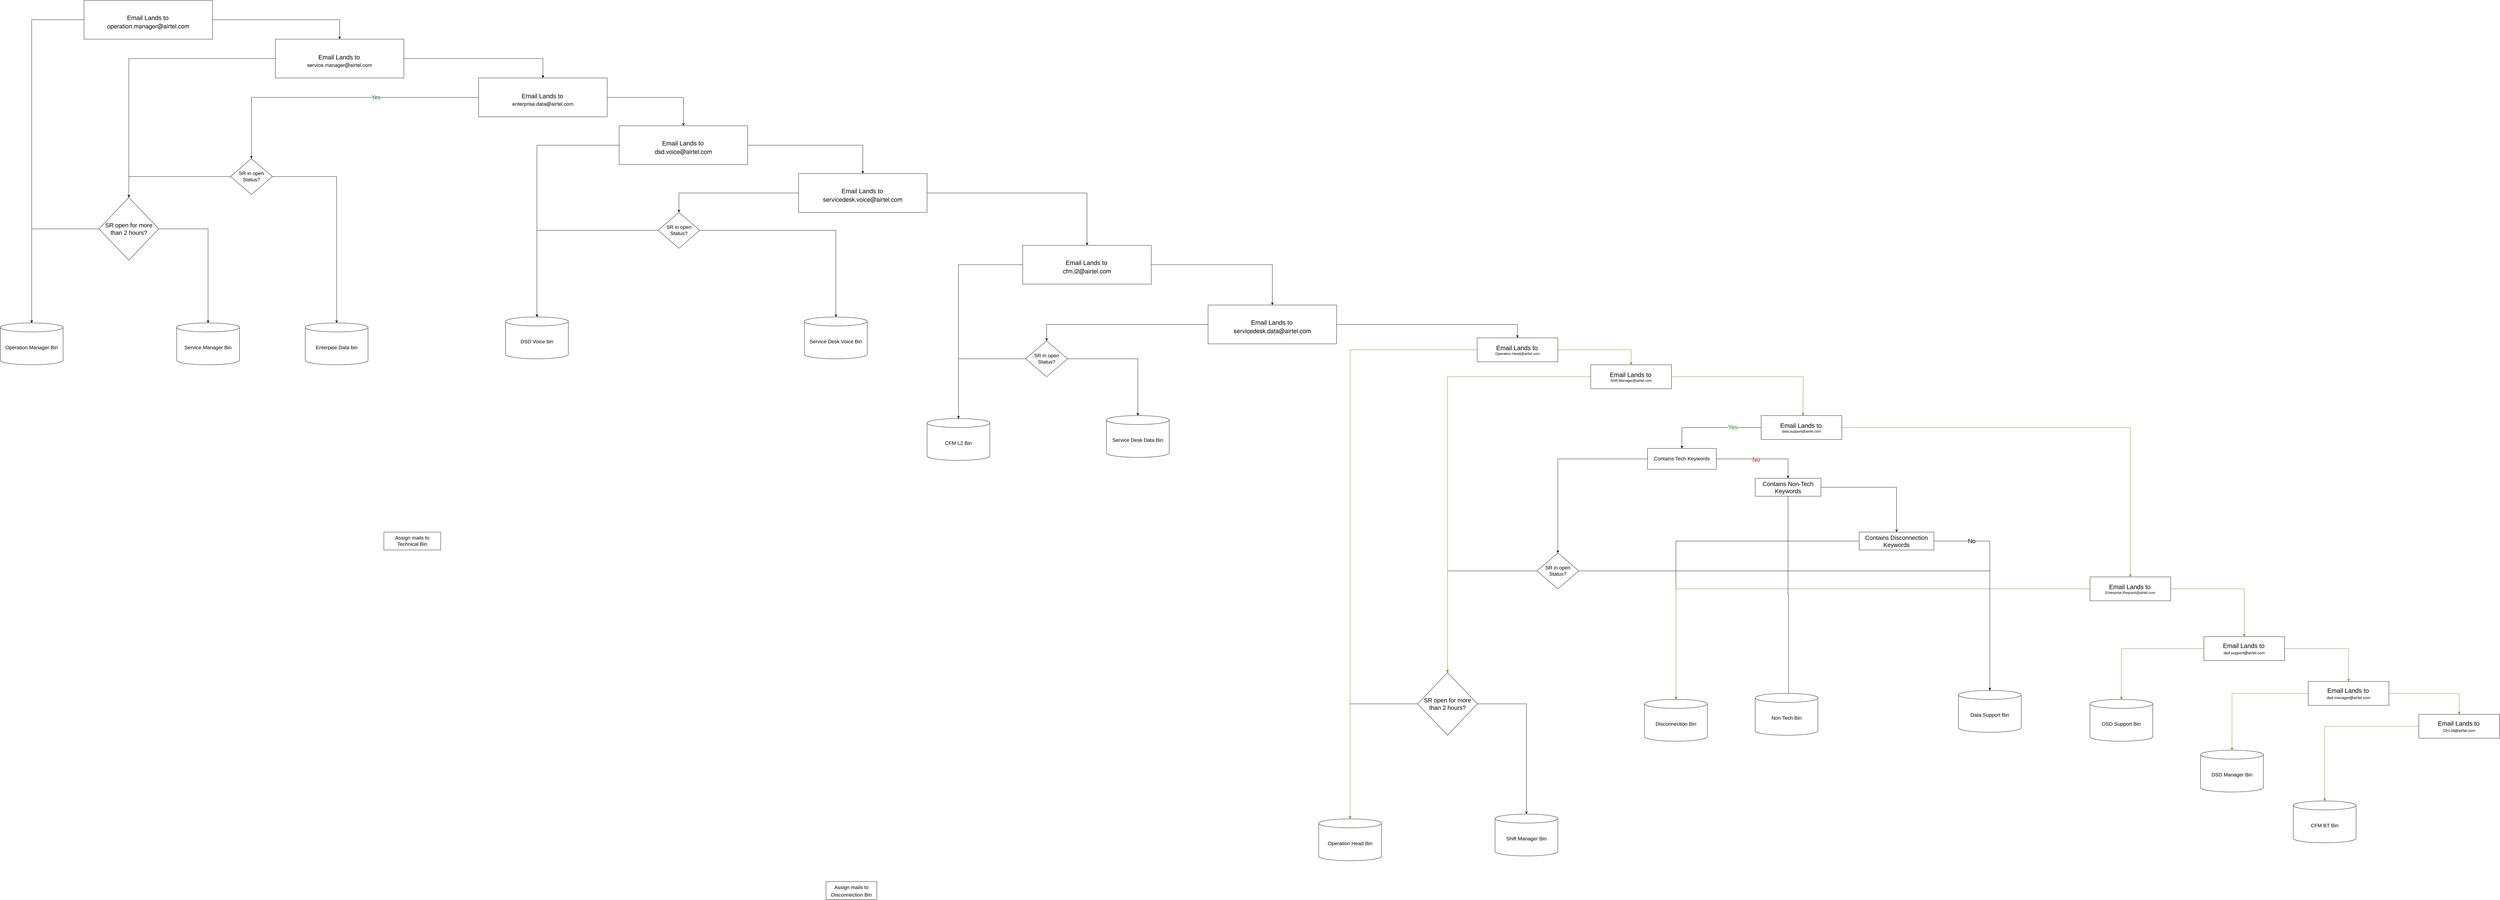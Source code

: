 <mxfile version="15.4.3" type="github">
  <diagram id="fSdKnkM4jwWLLz93tdnN" name="Page-1">
    <mxGraphModel dx="5184" dy="2658" grid="1" gridSize="10" guides="1" tooltips="1" connect="1" arrows="1" fold="1" page="1" pageScale="1" pageWidth="827" pageHeight="1169" math="0" shadow="0">
      <root>
        <mxCell id="0" />
        <mxCell id="1" parent="0" />
        <mxCell id="80u5x54LaO3btrXReR5X-9" value="" style="edgeStyle=orthogonalEdgeStyle;rounded=0;orthogonalLoop=1;jettySize=auto;html=1;entryX=0.5;entryY=0;entryDx=0;entryDy=0;" parent="1" source="80u5x54LaO3btrXReR5X-2" target="u6CdAD8OhafTvienVMci-5" edge="1">
          <mxGeometry relative="1" as="geometry">
            <mxPoint x="-1305" y="-270.0" as="targetPoint" />
          </mxGeometry>
        </mxCell>
        <mxCell id="80u5x54LaO3btrXReR5X-10" value="Yes" style="edgeLabel;html=1;align=center;verticalAlign=middle;resizable=0;points=[];fontSize=18;fontColor=#006600;" parent="80u5x54LaO3btrXReR5X-9" vertex="1" connectable="0">
          <mxGeometry x="-0.204" y="-2" relative="1" as="geometry">
            <mxPoint x="40" y="2" as="offset" />
          </mxGeometry>
        </mxCell>
        <mxCell id="u6CdAD8OhafTvienVMci-36" style="edgeStyle=orthogonalEdgeStyle;rounded=0;orthogonalLoop=1;jettySize=auto;html=1;entryX=0.5;entryY=0;entryDx=0;entryDy=0;fontSize=20;" edge="1" parent="1" source="80u5x54LaO3btrXReR5X-2" target="u6CdAD8OhafTvienVMci-35">
          <mxGeometry relative="1" as="geometry" />
        </mxCell>
        <mxCell id="80u5x54LaO3btrXReR5X-2" value="&lt;br&gt;&lt;font style=&quot;font-size: 21px&quot;&gt;Email Lands to&lt;/font&gt;&amp;nbsp;&lt;br&gt;&lt;p class=&quot;p1&quot; style=&quot;margin: 0px ; font-stretch: normal ; line-height: normal ; font-family: &amp;#34;helvetica neue&amp;#34;&quot;&gt;&lt;font style=&quot;font-size: 17px&quot;&gt;enterprise.data@airtel.com&lt;/font&gt;&lt;/p&gt;" style="rounded=0;whiteSpace=wrap;html=1;" parent="1" vertex="1">
          <mxGeometry x="-510" y="-680" width="430" height="130" as="geometry" />
        </mxCell>
        <mxCell id="80u5x54LaO3btrXReR5X-15" value="" style="edgeStyle=orthogonalEdgeStyle;rounded=0;orthogonalLoop=1;jettySize=auto;html=1;fontSize=18;fontColor=#FF0000;" parent="1" source="80u5x54LaO3btrXReR5X-11" target="80u5x54LaO3btrXReR5X-14" edge="1">
          <mxGeometry relative="1" as="geometry" />
        </mxCell>
        <mxCell id="80u5x54LaO3btrXReR5X-33" value="Yes" style="edgeLabel;html=1;align=center;verticalAlign=middle;resizable=0;points=[];fontSize=20;fontColor=#009900;" parent="80u5x54LaO3btrXReR5X-15" vertex="1" connectable="0">
          <mxGeometry x="-0.424" y="-2" relative="1" as="geometry">
            <mxPoint x="1" as="offset" />
          </mxGeometry>
        </mxCell>
        <mxCell id="u6CdAD8OhafTvienVMci-88" style="edgeStyle=orthogonalEdgeStyle;rounded=0;orthogonalLoop=1;jettySize=auto;html=1;fontSize=20;strokeColor=#4D9900;" edge="1" parent="1" source="80u5x54LaO3btrXReR5X-11" target="u6CdAD8OhafTvienVMci-79">
          <mxGeometry relative="1" as="geometry" />
        </mxCell>
        <mxCell id="80u5x54LaO3btrXReR5X-11" value="&lt;font style=&quot;font-size: 21px&quot;&gt;Email Lands to&lt;/font&gt;&lt;span&gt;&amp;nbsp;&lt;/span&gt;&lt;br&gt;&lt;span&gt;data.support@airtel.com&lt;/span&gt;" style="rounded=0;whiteSpace=wrap;html=1;" parent="1" vertex="1">
          <mxGeometry x="3780" y="450" width="270" height="80" as="geometry" />
        </mxCell>
        <mxCell id="80u5x54LaO3btrXReR5X-20" value="" style="edgeStyle=orthogonalEdgeStyle;rounded=0;orthogonalLoop=1;jettySize=auto;html=1;fontSize=17;fontColor=#009900;" parent="1" source="80u5x54LaO3btrXReR5X-14" target="80u5x54LaO3btrXReR5X-19" edge="1">
          <mxGeometry relative="1" as="geometry" />
        </mxCell>
        <mxCell id="80u5x54LaO3btrXReR5X-41" value="No" style="edgeLabel;html=1;align=center;verticalAlign=middle;resizable=0;points=[];fontSize=20;fontColor=#CC0000;" parent="80u5x54LaO3btrXReR5X-20" vertex="1" connectable="0">
          <mxGeometry x="-0.137" y="-1" relative="1" as="geometry">
            <mxPoint x="1" as="offset" />
          </mxGeometry>
        </mxCell>
        <mxCell id="u6CdAD8OhafTvienVMci-68" style="edgeStyle=orthogonalEdgeStyle;rounded=0;orthogonalLoop=1;jettySize=auto;html=1;entryX=0.5;entryY=0;entryDx=0;entryDy=0;fontSize=20;" edge="1" parent="1" source="80u5x54LaO3btrXReR5X-14" target="u6CdAD8OhafTvienVMci-61">
          <mxGeometry relative="1" as="geometry" />
        </mxCell>
        <mxCell id="80u5x54LaO3btrXReR5X-14" value="&lt;font style=&quot;font-size: 17px&quot;&gt;Contains Tech Keywords&lt;/font&gt;" style="rounded=0;whiteSpace=wrap;html=1;" parent="1" vertex="1">
          <mxGeometry x="3400" y="560" width="230" height="70" as="geometry" />
        </mxCell>
        <mxCell id="80u5x54LaO3btrXReR5X-16" value="Assign mails to &lt;br style=&quot;font-size: 17px;&quot;&gt;Technical Bin" style="rounded=0;whiteSpace=wrap;html=1;fontSize=17;" parent="1" vertex="1">
          <mxGeometry x="-827" y="840" width="190" height="60" as="geometry" />
        </mxCell>
        <mxCell id="u6CdAD8OhafTvienVMci-54" style="edgeStyle=orthogonalEdgeStyle;rounded=0;orthogonalLoop=1;jettySize=auto;html=1;entryX=0.532;entryY=0.178;entryDx=0;entryDy=0;entryPerimeter=0;fontSize=20;" edge="1" parent="1" source="80u5x54LaO3btrXReR5X-19" target="u6CdAD8OhafTvienVMci-53">
          <mxGeometry relative="1" as="geometry" />
        </mxCell>
        <mxCell id="u6CdAD8OhafTvienVMci-55" style="edgeStyle=orthogonalEdgeStyle;rounded=0;orthogonalLoop=1;jettySize=auto;html=1;entryX=0.5;entryY=0;entryDx=0;entryDy=0;fontSize=20;" edge="1" parent="1" source="80u5x54LaO3btrXReR5X-19" target="80u5x54LaO3btrXReR5X-21">
          <mxGeometry relative="1" as="geometry" />
        </mxCell>
        <mxCell id="80u5x54LaO3btrXReR5X-19" value="Contains Non-Tech Keywords" style="rounded=0;whiteSpace=wrap;html=1;fontSize=20;" parent="1" vertex="1">
          <mxGeometry x="3760" y="660" width="220" height="60" as="geometry" />
        </mxCell>
        <mxCell id="u6CdAD8OhafTvienVMci-57" style="edgeStyle=orthogonalEdgeStyle;rounded=0;orthogonalLoop=1;jettySize=auto;html=1;fontSize=20;" edge="1" parent="1" source="80u5x54LaO3btrXReR5X-21" target="u6CdAD8OhafTvienVMci-56">
          <mxGeometry relative="1" as="geometry" />
        </mxCell>
        <mxCell id="u6CdAD8OhafTvienVMci-69" style="edgeStyle=orthogonalEdgeStyle;rounded=0;orthogonalLoop=1;jettySize=auto;html=1;entryX=0.5;entryY=0;entryDx=0;entryDy=0;entryPerimeter=0;fontSize=20;" edge="1" parent="1" source="80u5x54LaO3btrXReR5X-21" target="u6CdAD8OhafTvienVMci-67">
          <mxGeometry relative="1" as="geometry" />
        </mxCell>
        <mxCell id="u6CdAD8OhafTvienVMci-71" value="No" style="edgeLabel;html=1;align=center;verticalAlign=middle;resizable=0;points=[];fontSize=20;" vertex="1" connectable="0" parent="u6CdAD8OhafTvienVMci-69">
          <mxGeometry x="-0.635" y="1" relative="1" as="geometry">
            <mxPoint as="offset" />
          </mxGeometry>
        </mxCell>
        <mxCell id="80u5x54LaO3btrXReR5X-21" value="Contains Disconnection Keywords" style="rounded=0;whiteSpace=wrap;html=1;fontSize=20;" parent="1" vertex="1">
          <mxGeometry x="4108" y="840" width="250" height="60" as="geometry" />
        </mxCell>
        <mxCell id="80u5x54LaO3btrXReR5X-23" value="&lt;span style=&quot;font-size: 17px&quot;&gt;Assign mails to&lt;/span&gt;&lt;br style=&quot;font-size: 17px&quot;&gt;&lt;span style=&quot;font-size: 17px&quot;&gt;Disconnection&amp;nbsp;Bin&lt;/span&gt;" style="rounded=0;whiteSpace=wrap;html=1;fontSize=20;" parent="1" vertex="1">
          <mxGeometry x="652" y="2010" width="170" height="60" as="geometry" />
        </mxCell>
        <mxCell id="u6CdAD8OhafTvienVMci-9" value="" style="edgeStyle=orthogonalEdgeStyle;rounded=0;orthogonalLoop=1;jettySize=auto;html=1;fontSize=17;" edge="1" parent="1" source="u6CdAD8OhafTvienVMci-5" target="u6CdAD8OhafTvienVMci-8">
          <mxGeometry relative="1" as="geometry" />
        </mxCell>
        <mxCell id="u6CdAD8OhafTvienVMci-24" style="edgeStyle=orthogonalEdgeStyle;rounded=0;orthogonalLoop=1;jettySize=auto;html=1;entryX=0.5;entryY=0;entryDx=0;entryDy=0;entryPerimeter=0;fontSize=20;" edge="1" parent="1" source="u6CdAD8OhafTvienVMci-5" target="u6CdAD8OhafTvienVMci-23">
          <mxGeometry relative="1" as="geometry" />
        </mxCell>
        <mxCell id="u6CdAD8OhafTvienVMci-5" value="SR in open Status?" style="rhombus;whiteSpace=wrap;html=1;fontSize=17;" vertex="1" parent="1">
          <mxGeometry x="-1340" y="-410" width="140" height="120" as="geometry" />
        </mxCell>
        <mxCell id="u6CdAD8OhafTvienVMci-11" style="edgeStyle=orthogonalEdgeStyle;rounded=0;orthogonalLoop=1;jettySize=auto;html=1;entryX=0.5;entryY=0;entryDx=0;entryDy=0;entryPerimeter=0;fontSize=17;" edge="1" parent="1" source="u6CdAD8OhafTvienVMci-8" target="u6CdAD8OhafTvienVMci-10">
          <mxGeometry relative="1" as="geometry" />
        </mxCell>
        <mxCell id="u6CdAD8OhafTvienVMci-13" style="edgeStyle=orthogonalEdgeStyle;rounded=0;orthogonalLoop=1;jettySize=auto;html=1;exitX=1;exitY=0.5;exitDx=0;exitDy=0;fontSize=17;" edge="1" parent="1" source="u6CdAD8OhafTvienVMci-8" target="u6CdAD8OhafTvienVMci-12">
          <mxGeometry relative="1" as="geometry" />
        </mxCell>
        <mxCell id="u6CdAD8OhafTvienVMci-8" value="&lt;span style=&quot;font-size: 20px&quot;&gt;SR open for more than 2 hours?&lt;/span&gt;" style="rhombus;whiteSpace=wrap;html=1;fontSize=17;" vertex="1" parent="1">
          <mxGeometry x="-1780" y="-280" width="200" height="210" as="geometry" />
        </mxCell>
        <mxCell id="u6CdAD8OhafTvienVMci-10" value="Operation.Manager Bin" style="shape=cylinder3;whiteSpace=wrap;html=1;boundedLbl=1;backgroundOutline=1;size=15;fontSize=17;" vertex="1" parent="1">
          <mxGeometry x="-2110" y="140" width="210" height="140" as="geometry" />
        </mxCell>
        <mxCell id="u6CdAD8OhafTvienVMci-12" value="Service.Manager Bin" style="shape=cylinder3;whiteSpace=wrap;html=1;boundedLbl=1;backgroundOutline=1;size=15;fontSize=17;" vertex="1" parent="1">
          <mxGeometry x="-1520" y="140" width="210" height="140" as="geometry" />
        </mxCell>
        <mxCell id="u6CdAD8OhafTvienVMci-15" style="edgeStyle=orthogonalEdgeStyle;rounded=0;orthogonalLoop=1;jettySize=auto;html=1;fontSize=20;entryX=0.5;entryY=0;entryDx=0;entryDy=0;" edge="1" parent="1" source="u6CdAD8OhafTvienVMci-14" target="u6CdAD8OhafTvienVMci-17">
          <mxGeometry relative="1" as="geometry">
            <mxPoint x="-900" y="-710" as="targetPoint" />
          </mxGeometry>
        </mxCell>
        <mxCell id="u6CdAD8OhafTvienVMci-16" style="edgeStyle=orthogonalEdgeStyle;rounded=0;orthogonalLoop=1;jettySize=auto;html=1;entryX=0.5;entryY=0;entryDx=0;entryDy=0;entryPerimeter=0;fontSize=20;" edge="1" parent="1" source="u6CdAD8OhafTvienVMci-14" target="u6CdAD8OhafTvienVMci-10">
          <mxGeometry relative="1" as="geometry" />
        </mxCell>
        <mxCell id="u6CdAD8OhafTvienVMci-14" value="&lt;br&gt;&lt;font style=&quot;font-size: 21px&quot;&gt;Email Lands to&lt;/font&gt;&amp;nbsp;&lt;br&gt;&lt;p class=&quot;p1&quot; style=&quot;margin: 0px ; font-stretch: normal ; line-height: normal ; font-family: &amp;#34;helvetica neue&amp;#34;&quot;&gt;&lt;font style=&quot;font-size: 20px&quot;&gt;operation.manager@airtel.com&lt;/font&gt;&lt;/p&gt;" style="rounded=0;whiteSpace=wrap;html=1;" vertex="1" parent="1">
          <mxGeometry x="-1830" y="-940" width="430" height="130" as="geometry" />
        </mxCell>
        <mxCell id="u6CdAD8OhafTvienVMci-19" style="edgeStyle=orthogonalEdgeStyle;rounded=0;orthogonalLoop=1;jettySize=auto;html=1;entryX=0.5;entryY=0;entryDx=0;entryDy=0;fontSize=20;" edge="1" parent="1" source="u6CdAD8OhafTvienVMci-17" target="80u5x54LaO3btrXReR5X-2">
          <mxGeometry relative="1" as="geometry" />
        </mxCell>
        <mxCell id="u6CdAD8OhafTvienVMci-22" style="edgeStyle=orthogonalEdgeStyle;rounded=0;orthogonalLoop=1;jettySize=auto;html=1;fontSize=20;" edge="1" parent="1" source="u6CdAD8OhafTvienVMci-17" target="u6CdAD8OhafTvienVMci-8">
          <mxGeometry relative="1" as="geometry" />
        </mxCell>
        <mxCell id="u6CdAD8OhafTvienVMci-17" value="&lt;br&gt;&lt;font style=&quot;font-size: 21px&quot;&gt;Email Lands to&lt;/font&gt;&amp;nbsp;&lt;br&gt;&lt;p class=&quot;p1&quot; style=&quot;margin: 0px ; font-stretch: normal ; line-height: normal ; font-family: &amp;#34;helvetica neue&amp;#34;&quot;&gt;&lt;span style=&quot;font-size: 17px&quot;&gt;service.manager@airtel.com&lt;/span&gt;&lt;/p&gt;" style="rounded=0;whiteSpace=wrap;html=1;" vertex="1" parent="1">
          <mxGeometry x="-1190" y="-810" width="430" height="130" as="geometry" />
        </mxCell>
        <mxCell id="u6CdAD8OhafTvienVMci-23" value="Enterpise.Data bin" style="shape=cylinder3;whiteSpace=wrap;html=1;boundedLbl=1;backgroundOutline=1;size=15;fontSize=17;" vertex="1" parent="1">
          <mxGeometry x="-1090" y="140" width="210" height="140" as="geometry" />
        </mxCell>
        <mxCell id="u6CdAD8OhafTvienVMci-28" style="edgeStyle=orthogonalEdgeStyle;rounded=0;orthogonalLoop=1;jettySize=auto;html=1;entryX=0.5;entryY=0;entryDx=0;entryDy=0;fontSize=20;" edge="1" parent="1" source="u6CdAD8OhafTvienVMci-25" target="u6CdAD8OhafTvienVMci-27">
          <mxGeometry relative="1" as="geometry" />
        </mxCell>
        <mxCell id="u6CdAD8OhafTvienVMci-40" style="edgeStyle=orthogonalEdgeStyle;rounded=0;orthogonalLoop=1;jettySize=auto;html=1;entryX=0.5;entryY=0;entryDx=0;entryDy=0;fontSize=20;" edge="1" parent="1" source="u6CdAD8OhafTvienVMci-25" target="u6CdAD8OhafTvienVMci-39">
          <mxGeometry relative="1" as="geometry" />
        </mxCell>
        <mxCell id="u6CdAD8OhafTvienVMci-25" value="&lt;br&gt;&lt;font style=&quot;font-size: 21px&quot;&gt;Email Lands to&lt;/font&gt;&amp;nbsp;&lt;br&gt;&lt;p class=&quot;p1&quot; style=&quot;margin: 0px ; font-stretch: normal ; line-height: normal ; font-family: &amp;#34;helvetica neue&amp;#34;&quot;&gt;&lt;font style=&quot;font-size: 20px&quot;&gt;servicedesk.voice@airtel.com&lt;/font&gt;&lt;/p&gt;" style="rounded=0;whiteSpace=wrap;html=1;" vertex="1" parent="1">
          <mxGeometry x="560" y="-360" width="430" height="130" as="geometry" />
        </mxCell>
        <mxCell id="u6CdAD8OhafTvienVMci-30" style="edgeStyle=orthogonalEdgeStyle;rounded=0;orthogonalLoop=1;jettySize=auto;html=1;entryX=0.5;entryY=0;entryDx=0;entryDy=0;entryPerimeter=0;fontSize=20;" edge="1" parent="1" source="u6CdAD8OhafTvienVMci-27" target="u6CdAD8OhafTvienVMci-29">
          <mxGeometry relative="1" as="geometry" />
        </mxCell>
        <mxCell id="u6CdAD8OhafTvienVMci-32" style="edgeStyle=orthogonalEdgeStyle;rounded=0;orthogonalLoop=1;jettySize=auto;html=1;fontSize=20;" edge="1" parent="1" source="u6CdAD8OhafTvienVMci-27" target="u6CdAD8OhafTvienVMci-31">
          <mxGeometry relative="1" as="geometry" />
        </mxCell>
        <mxCell id="u6CdAD8OhafTvienVMci-27" value="SR in open Status?" style="rhombus;whiteSpace=wrap;html=1;fontSize=17;" vertex="1" parent="1">
          <mxGeometry x="90" y="-230" width="140" height="120" as="geometry" />
        </mxCell>
        <mxCell id="u6CdAD8OhafTvienVMci-29" value="DSD Voice bin" style="shape=cylinder3;whiteSpace=wrap;html=1;boundedLbl=1;backgroundOutline=1;size=15;fontSize=17;" vertex="1" parent="1">
          <mxGeometry x="-420" y="120" width="210" height="140" as="geometry" />
        </mxCell>
        <mxCell id="u6CdAD8OhafTvienVMci-31" value="Service Desk Voice Bin" style="shape=cylinder3;whiteSpace=wrap;html=1;boundedLbl=1;backgroundOutline=1;size=15;fontSize=17;" vertex="1" parent="1">
          <mxGeometry x="580" y="120" width="210" height="140" as="geometry" />
        </mxCell>
        <mxCell id="u6CdAD8OhafTvienVMci-37" style="edgeStyle=orthogonalEdgeStyle;rounded=0;orthogonalLoop=1;jettySize=auto;html=1;fontSize=20;" edge="1" parent="1" source="u6CdAD8OhafTvienVMci-35" target="u6CdAD8OhafTvienVMci-29">
          <mxGeometry relative="1" as="geometry" />
        </mxCell>
        <mxCell id="u6CdAD8OhafTvienVMci-38" style="edgeStyle=orthogonalEdgeStyle;rounded=0;orthogonalLoop=1;jettySize=auto;html=1;fontSize=20;" edge="1" parent="1" source="u6CdAD8OhafTvienVMci-35" target="u6CdAD8OhafTvienVMci-25">
          <mxGeometry relative="1" as="geometry" />
        </mxCell>
        <mxCell id="u6CdAD8OhafTvienVMci-35" value="&lt;br&gt;&lt;font style=&quot;font-size: 21px&quot;&gt;Email Lands to&lt;/font&gt;&amp;nbsp;&lt;br&gt;&lt;p class=&quot;p1&quot; style=&quot;margin: 0px ; font-stretch: normal ; line-height: normal ; font-family: &amp;#34;helvetica neue&amp;#34;&quot;&gt;&lt;font style=&quot;font-size: 20px&quot;&gt;dsd.voice@airtel.com&lt;/font&gt;&lt;/p&gt;" style="rounded=0;whiteSpace=wrap;html=1;" vertex="1" parent="1">
          <mxGeometry x="-40" y="-520" width="430" height="130" as="geometry" />
        </mxCell>
        <mxCell id="u6CdAD8OhafTvienVMci-42" style="edgeStyle=orthogonalEdgeStyle;rounded=0;orthogonalLoop=1;jettySize=auto;html=1;fontSize=20;" edge="1" parent="1" source="u6CdAD8OhafTvienVMci-39" target="u6CdAD8OhafTvienVMci-41">
          <mxGeometry relative="1" as="geometry" />
        </mxCell>
        <mxCell id="u6CdAD8OhafTvienVMci-45" style="edgeStyle=orthogonalEdgeStyle;rounded=0;orthogonalLoop=1;jettySize=auto;html=1;entryX=0.5;entryY=0;entryDx=0;entryDy=0;fontSize=20;" edge="1" parent="1" source="u6CdAD8OhafTvienVMci-39" target="u6CdAD8OhafTvienVMci-44">
          <mxGeometry relative="1" as="geometry" />
        </mxCell>
        <mxCell id="u6CdAD8OhafTvienVMci-39" value="&lt;br&gt;&lt;font style=&quot;font-size: 21px&quot;&gt;Email Lands to&lt;/font&gt;&amp;nbsp;&lt;br&gt;&lt;p class=&quot;p1&quot; style=&quot;margin: 0px ; font-stretch: normal ; line-height: normal ; font-family: &amp;#34;helvetica neue&amp;#34;&quot;&gt;&lt;font style=&quot;font-size: 20px&quot;&gt;cfm.l2&lt;/font&gt;&lt;span style=&quot;font-size: 20px&quot;&gt;@airtel.com&lt;/span&gt;&lt;/p&gt;" style="rounded=0;whiteSpace=wrap;html=1;" vertex="1" parent="1">
          <mxGeometry x="1310" y="-120" width="430" height="130" as="geometry" />
        </mxCell>
        <mxCell id="u6CdAD8OhafTvienVMci-41" value="CFM L2 Bin" style="shape=cylinder3;whiteSpace=wrap;html=1;boundedLbl=1;backgroundOutline=1;size=15;fontSize=17;" vertex="1" parent="1">
          <mxGeometry x="990" y="460" width="210" height="140" as="geometry" />
        </mxCell>
        <mxCell id="u6CdAD8OhafTvienVMci-43" value="Service Desk Data Bin" style="shape=cylinder3;whiteSpace=wrap;html=1;boundedLbl=1;backgroundOutline=1;size=15;fontSize=17;" vertex="1" parent="1">
          <mxGeometry x="1590" y="450" width="210" height="140" as="geometry" />
        </mxCell>
        <mxCell id="u6CdAD8OhafTvienVMci-47" style="edgeStyle=orthogonalEdgeStyle;rounded=0;orthogonalLoop=1;jettySize=auto;html=1;entryX=0.5;entryY=0;entryDx=0;entryDy=0;fontSize=20;" edge="1" parent="1" source="u6CdAD8OhafTvienVMci-44" target="u6CdAD8OhafTvienVMci-46">
          <mxGeometry relative="1" as="geometry" />
        </mxCell>
        <mxCell id="u6CdAD8OhafTvienVMci-51" style="edgeStyle=orthogonalEdgeStyle;rounded=0;orthogonalLoop=1;jettySize=auto;html=1;fontSize=20;entryX=0.5;entryY=0;entryDx=0;entryDy=0;" edge="1" parent="1" source="u6CdAD8OhafTvienVMci-44" target="u6CdAD8OhafTvienVMci-73">
          <mxGeometry relative="1" as="geometry" />
        </mxCell>
        <mxCell id="u6CdAD8OhafTvienVMci-44" value="&lt;br&gt;&lt;font style=&quot;font-size: 21px&quot;&gt;Email Lands to&lt;/font&gt;&amp;nbsp;&lt;br&gt;&lt;p class=&quot;p1&quot; style=&quot;margin: 0px ; font-stretch: normal ; line-height: normal ; font-family: &amp;#34;helvetica neue&amp;#34;&quot;&gt;&lt;span style=&quot;font-size: 20px&quot;&gt;servicedesk.data@airtel.com&lt;/span&gt;&lt;/p&gt;" style="rounded=0;whiteSpace=wrap;html=1;" vertex="1" parent="1">
          <mxGeometry x="1930" y="80" width="430" height="130" as="geometry" />
        </mxCell>
        <mxCell id="u6CdAD8OhafTvienVMci-49" style="edgeStyle=orthogonalEdgeStyle;rounded=0;orthogonalLoop=1;jettySize=auto;html=1;fontSize=20;" edge="1" parent="1" source="u6CdAD8OhafTvienVMci-46" target="u6CdAD8OhafTvienVMci-41">
          <mxGeometry relative="1" as="geometry" />
        </mxCell>
        <mxCell id="u6CdAD8OhafTvienVMci-50" style="edgeStyle=orthogonalEdgeStyle;rounded=0;orthogonalLoop=1;jettySize=auto;html=1;entryX=0.5;entryY=0;entryDx=0;entryDy=0;entryPerimeter=0;fontSize=20;" edge="1" parent="1" source="u6CdAD8OhafTvienVMci-46" target="u6CdAD8OhafTvienVMci-43">
          <mxGeometry relative="1" as="geometry" />
        </mxCell>
        <mxCell id="u6CdAD8OhafTvienVMci-46" value="SR in open Status?" style="rhombus;whiteSpace=wrap;html=1;fontSize=17;" vertex="1" parent="1">
          <mxGeometry x="1320" y="200" width="140" height="120" as="geometry" />
        </mxCell>
        <mxCell id="u6CdAD8OhafTvienVMci-53" value="Non Tech Bin" style="shape=cylinder3;whiteSpace=wrap;html=1;boundedLbl=1;backgroundOutline=1;size=15;fontSize=17;" vertex="1" parent="1">
          <mxGeometry x="3760" y="1380" width="210" height="140" as="geometry" />
        </mxCell>
        <mxCell id="u6CdAD8OhafTvienVMci-56" value="Disconnection Bin" style="shape=cylinder3;whiteSpace=wrap;html=1;boundedLbl=1;backgroundOutline=1;size=15;fontSize=17;" vertex="1" parent="1">
          <mxGeometry x="3390" y="1400" width="210" height="140" as="geometry" />
        </mxCell>
        <mxCell id="u6CdAD8OhafTvienVMci-59" value="" style="edgeStyle=orthogonalEdgeStyle;rounded=0;orthogonalLoop=1;jettySize=auto;html=1;fontSize=17;" edge="1" parent="1" source="u6CdAD8OhafTvienVMci-61" target="u6CdAD8OhafTvienVMci-64">
          <mxGeometry relative="1" as="geometry" />
        </mxCell>
        <mxCell id="u6CdAD8OhafTvienVMci-60" style="edgeStyle=orthogonalEdgeStyle;rounded=0;orthogonalLoop=1;jettySize=auto;html=1;entryX=0.5;entryY=0;entryDx=0;entryDy=0;entryPerimeter=0;fontSize=20;" edge="1" parent="1" source="u6CdAD8OhafTvienVMci-61" target="u6CdAD8OhafTvienVMci-67">
          <mxGeometry relative="1" as="geometry" />
        </mxCell>
        <mxCell id="u6CdAD8OhafTvienVMci-61" value="SR in open Status?" style="rhombus;whiteSpace=wrap;html=1;fontSize=17;" vertex="1" parent="1">
          <mxGeometry x="3030" y="910" width="140" height="120" as="geometry" />
        </mxCell>
        <mxCell id="u6CdAD8OhafTvienVMci-62" style="edgeStyle=orthogonalEdgeStyle;rounded=0;orthogonalLoop=1;jettySize=auto;html=1;entryX=0.5;entryY=0;entryDx=0;entryDy=0;entryPerimeter=0;fontSize=17;" edge="1" parent="1" source="u6CdAD8OhafTvienVMci-64" target="u6CdAD8OhafTvienVMci-65">
          <mxGeometry relative="1" as="geometry" />
        </mxCell>
        <mxCell id="u6CdAD8OhafTvienVMci-63" style="edgeStyle=orthogonalEdgeStyle;rounded=0;orthogonalLoop=1;jettySize=auto;html=1;exitX=1;exitY=0.5;exitDx=0;exitDy=0;fontSize=17;" edge="1" parent="1" source="u6CdAD8OhafTvienVMci-64" target="u6CdAD8OhafTvienVMci-66">
          <mxGeometry relative="1" as="geometry" />
        </mxCell>
        <mxCell id="u6CdAD8OhafTvienVMci-64" value="&lt;span style=&quot;font-size: 20px&quot;&gt;SR open for more than 2 hours?&lt;/span&gt;" style="rhombus;whiteSpace=wrap;html=1;fontSize=17;" vertex="1" parent="1">
          <mxGeometry x="2631" y="1310" width="200" height="210" as="geometry" />
        </mxCell>
        <mxCell id="u6CdAD8OhafTvienVMci-65" value="Operation.Head Bin" style="shape=cylinder3;whiteSpace=wrap;html=1;boundedLbl=1;backgroundOutline=1;size=15;fontSize=17;" vertex="1" parent="1">
          <mxGeometry x="2300" y="1800" width="210" height="140" as="geometry" />
        </mxCell>
        <mxCell id="u6CdAD8OhafTvienVMci-66" value="Shift Manager Bin" style="shape=cylinder3;whiteSpace=wrap;html=1;boundedLbl=1;backgroundOutline=1;size=15;fontSize=17;" vertex="1" parent="1">
          <mxGeometry x="2890" y="1784" width="210" height="140" as="geometry" />
        </mxCell>
        <mxCell id="u6CdAD8OhafTvienVMci-67" value="Data.Support Bin" style="shape=cylinder3;whiteSpace=wrap;html=1;boundedLbl=1;backgroundOutline=1;size=15;fontSize=17;" vertex="1" parent="1">
          <mxGeometry x="4440" y="1370" width="210" height="140" as="geometry" />
        </mxCell>
        <mxCell id="u6CdAD8OhafTvienVMci-83" style="edgeStyle=orthogonalEdgeStyle;rounded=0;orthogonalLoop=1;jettySize=auto;html=1;fontSize=20;strokeColor=#4D9900;" edge="1" parent="1" source="u6CdAD8OhafTvienVMci-73" target="u6CdAD8OhafTvienVMci-76">
          <mxGeometry relative="1" as="geometry" />
        </mxCell>
        <mxCell id="u6CdAD8OhafTvienVMci-85" style="edgeStyle=orthogonalEdgeStyle;rounded=0;orthogonalLoop=1;jettySize=auto;html=1;fontSize=20;strokeColor=#4D9900;" edge="1" parent="1" source="u6CdAD8OhafTvienVMci-73" target="u6CdAD8OhafTvienVMci-65">
          <mxGeometry relative="1" as="geometry" />
        </mxCell>
        <mxCell id="u6CdAD8OhafTvienVMci-73" value="&lt;font style=&quot;font-size: 21px&quot;&gt;Email Lands to&lt;/font&gt;&lt;span&gt;&amp;nbsp;&lt;/span&gt;&lt;br&gt;Operation.Head@airtel.com" style="rounded=0;whiteSpace=wrap;html=1;" vertex="1" parent="1">
          <mxGeometry x="2830" y="190" width="270" height="80" as="geometry" />
        </mxCell>
        <mxCell id="u6CdAD8OhafTvienVMci-84" style="edgeStyle=orthogonalEdgeStyle;rounded=0;orthogonalLoop=1;jettySize=auto;html=1;fontSize=20;strokeColor=#4D9900;" edge="1" parent="1" source="u6CdAD8OhafTvienVMci-76">
          <mxGeometry relative="1" as="geometry">
            <mxPoint x="3920" y="450" as="targetPoint" />
          </mxGeometry>
        </mxCell>
        <mxCell id="u6CdAD8OhafTvienVMci-102" style="edgeStyle=orthogonalEdgeStyle;rounded=0;orthogonalLoop=1;jettySize=auto;html=1;entryX=0.5;entryY=0;entryDx=0;entryDy=0;fontSize=20;strokeColor=#4D9900;" edge="1" parent="1" source="u6CdAD8OhafTvienVMci-76" target="u6CdAD8OhafTvienVMci-64">
          <mxGeometry relative="1" as="geometry" />
        </mxCell>
        <mxCell id="u6CdAD8OhafTvienVMci-76" value="&lt;font style=&quot;font-size: 21px&quot;&gt;Email Lands to&lt;/font&gt;&lt;span&gt;&amp;nbsp;&lt;/span&gt;&lt;br&gt;Shift.Manager@airtel.com" style="rounded=0;whiteSpace=wrap;html=1;" vertex="1" parent="1">
          <mxGeometry x="3210" y="280" width="270" height="80" as="geometry" />
        </mxCell>
        <mxCell id="u6CdAD8OhafTvienVMci-89" style="edgeStyle=orthogonalEdgeStyle;rounded=0;orthogonalLoop=1;jettySize=auto;html=1;entryX=0.5;entryY=0;entryDx=0;entryDy=0;entryPerimeter=0;fontSize=20;strokeColor=#4D9900;" edge="1" parent="1" source="u6CdAD8OhafTvienVMci-79" target="u6CdAD8OhafTvienVMci-56">
          <mxGeometry relative="1" as="geometry" />
        </mxCell>
        <mxCell id="u6CdAD8OhafTvienVMci-91" style="edgeStyle=orthogonalEdgeStyle;rounded=0;orthogonalLoop=1;jettySize=auto;html=1;fontSize=20;strokeColor=#4D9900;" edge="1" parent="1" source="u6CdAD8OhafTvienVMci-79" target="u6CdAD8OhafTvienVMci-90">
          <mxGeometry relative="1" as="geometry" />
        </mxCell>
        <mxCell id="u6CdAD8OhafTvienVMci-79" value="&lt;font style=&quot;font-size: 21px&quot;&gt;Email Lands to&lt;/font&gt;&lt;span&gt;&amp;nbsp;&lt;/span&gt;&lt;br&gt;Enterprise,Request@airtel.com" style="rounded=0;whiteSpace=wrap;html=1;" vertex="1" parent="1">
          <mxGeometry x="4880" y="990" width="270" height="80" as="geometry" />
        </mxCell>
        <mxCell id="u6CdAD8OhafTvienVMci-93" style="edgeStyle=orthogonalEdgeStyle;rounded=0;orthogonalLoop=1;jettySize=auto;html=1;entryX=0.5;entryY=0;entryDx=0;entryDy=0;fontSize=20;strokeColor=#4D9900;" edge="1" parent="1" source="u6CdAD8OhafTvienVMci-90" target="u6CdAD8OhafTvienVMci-92">
          <mxGeometry relative="1" as="geometry" />
        </mxCell>
        <mxCell id="u6CdAD8OhafTvienVMci-99" style="edgeStyle=orthogonalEdgeStyle;rounded=0;orthogonalLoop=1;jettySize=auto;html=1;fontSize=20;strokeColor=#4D9900;" edge="1" parent="1" source="u6CdAD8OhafTvienVMci-90" target="u6CdAD8OhafTvienVMci-96">
          <mxGeometry relative="1" as="geometry" />
        </mxCell>
        <mxCell id="u6CdAD8OhafTvienVMci-90" value="&lt;font style=&quot;font-size: 21px&quot;&gt;Email Lands to&lt;/font&gt;&lt;span&gt;&amp;nbsp;&lt;/span&gt;&lt;br&gt;&lt;p class=&quot;p1&quot; style=&quot;margin: 0px ; font-stretch: normal ; font-size: 13px ; line-height: normal ; font-family: &amp;#34;helvetica neue&amp;#34;&quot;&gt;dsd.support@airtel.com&lt;/p&gt;" style="rounded=0;whiteSpace=wrap;html=1;" vertex="1" parent="1">
          <mxGeometry x="5261" y="1190" width="270" height="80" as="geometry" />
        </mxCell>
        <mxCell id="u6CdAD8OhafTvienVMci-95" style="edgeStyle=orthogonalEdgeStyle;rounded=0;orthogonalLoop=1;jettySize=auto;html=1;fontSize=20;strokeColor=#4D9900;" edge="1" parent="1" source="u6CdAD8OhafTvienVMci-92" target="u6CdAD8OhafTvienVMci-94">
          <mxGeometry relative="1" as="geometry" />
        </mxCell>
        <mxCell id="u6CdAD8OhafTvienVMci-100" style="edgeStyle=orthogonalEdgeStyle;rounded=0;orthogonalLoop=1;jettySize=auto;html=1;entryX=0.5;entryY=0;entryDx=0;entryDy=0;entryPerimeter=0;fontSize=20;strokeColor=#4D9900;" edge="1" parent="1" source="u6CdAD8OhafTvienVMci-92" target="u6CdAD8OhafTvienVMci-97">
          <mxGeometry relative="1" as="geometry" />
        </mxCell>
        <mxCell id="u6CdAD8OhafTvienVMci-92" value="&lt;font style=&quot;font-size: 21px&quot;&gt;Email Lands to&lt;/font&gt;&lt;span&gt;&amp;nbsp;&lt;/span&gt;&lt;br&gt;&lt;p class=&quot;p1&quot; style=&quot;margin: 0px ; font-stretch: normal ; font-size: 13px ; line-height: normal ; font-family: &amp;#34;helvetica neue&amp;#34;&quot;&gt;dsd.manager@airtel.com&lt;/p&gt;" style="rounded=0;whiteSpace=wrap;html=1;" vertex="1" parent="1">
          <mxGeometry x="5610" y="1340" width="270" height="80" as="geometry" />
        </mxCell>
        <mxCell id="u6CdAD8OhafTvienVMci-101" style="edgeStyle=orthogonalEdgeStyle;rounded=0;orthogonalLoop=1;jettySize=auto;html=1;entryX=0.5;entryY=0;entryDx=0;entryDy=0;entryPerimeter=0;fontSize=20;strokeColor=#4D9900;" edge="1" parent="1" source="u6CdAD8OhafTvienVMci-94" target="u6CdAD8OhafTvienVMci-98">
          <mxGeometry relative="1" as="geometry" />
        </mxCell>
        <mxCell id="u6CdAD8OhafTvienVMci-94" value="&lt;font style=&quot;font-size: 21px&quot;&gt;Email Lands to&lt;/font&gt;&lt;span&gt;&amp;nbsp;&lt;/span&gt;&lt;br&gt;&lt;p class=&quot;p1&quot; style=&quot;margin: 0px ; font-stretch: normal ; font-size: 13px ; line-height: normal ; font-family: &amp;#34;helvetica neue&amp;#34;&quot;&gt;&lt;span style=&quot;color: rgba(0 , 0 , 0 , 0) ; font-family: monospace ; font-size: 0px&quot;&gt;%3CmxGraphModel%3E%3Croot%3E%3CmxCell%20id%3D%220%22%2F%3E%3CmxCell%20id%3D%221%22%20parent%3D%220%22%2F%3E%3CmxCell%20id%3D%222%22%20value%3D%22%26lt%3Bfont%20style%3D%26quot%3Bfont-size%3A%2021px%26quot%3B%26gt%3BEmail%20Lands%20to%26lt%3B%2Ffont%26gt%3B%26lt%3Bspan%26gt%3B%26amp%3Bnbsp%3B%26lt%3B%2Fspan%26gt%3B%26lt%3Bbr%26gt%3B%26lt%3Bp%20class%3D%26quot%3Bp1%26quot%3B%20style%3D%26quot%3Bmargin%3A%200px%20%3B%20font-stretch%3A%20normal%20%3B%20font-size%3A%2013px%20%3B%20line-height%3A%20normal%20%3B%20font-family%3A%20%26amp%3B%2334%3Bhelvetica%20neue%26amp%3B%2334%3B%26quot%3B%26gt%3Bdsd.manager%40airtel.com%26lt%3B%2Fp%26gt%3B%22%20style%3D%22rounded%3D0%3BwhiteSpace%3Dwrap%3Bhtml%3D1%3B%22%20vertex%3D%221%22%20parent%3D%221%22%3E%3CmxGeometry%20x%3D%225610%22%20y%3D%221340%22%20width%3D%22270%22%20height%3D%2280%22%20as%3D%22geometry%22%2F%3E%3C%2FmxCell%3E%3C%2Froot%3E%3C%2FmxGraphModel%3E&lt;/span&gt;&lt;span style=&quot;font-family: &amp;#34;helvetica neue&amp;#34;&quot;&gt;Cfm.bt@airtel.com&lt;/span&gt;&lt;br&gt;&lt;/p&gt;" style="rounded=0;whiteSpace=wrap;html=1;" vertex="1" parent="1">
          <mxGeometry x="5980" y="1450" width="270" height="80" as="geometry" />
        </mxCell>
        <mxCell id="u6CdAD8OhafTvienVMci-96" value="DSD Support Bin" style="shape=cylinder3;whiteSpace=wrap;html=1;boundedLbl=1;backgroundOutline=1;size=15;fontSize=17;" vertex="1" parent="1">
          <mxGeometry x="4880" y="1400" width="210" height="140" as="geometry" />
        </mxCell>
        <mxCell id="u6CdAD8OhafTvienVMci-97" value="DSD Manager Bin" style="shape=cylinder3;whiteSpace=wrap;html=1;boundedLbl=1;backgroundOutline=1;size=15;fontSize=17;" vertex="1" parent="1">
          <mxGeometry x="5250" y="1570" width="210" height="140" as="geometry" />
        </mxCell>
        <mxCell id="u6CdAD8OhafTvienVMci-98" value="CFM BT Bin" style="shape=cylinder3;whiteSpace=wrap;html=1;boundedLbl=1;backgroundOutline=1;size=15;fontSize=17;" vertex="1" parent="1">
          <mxGeometry x="5560" y="1740" width="210" height="140" as="geometry" />
        </mxCell>
      </root>
    </mxGraphModel>
  </diagram>
</mxfile>
